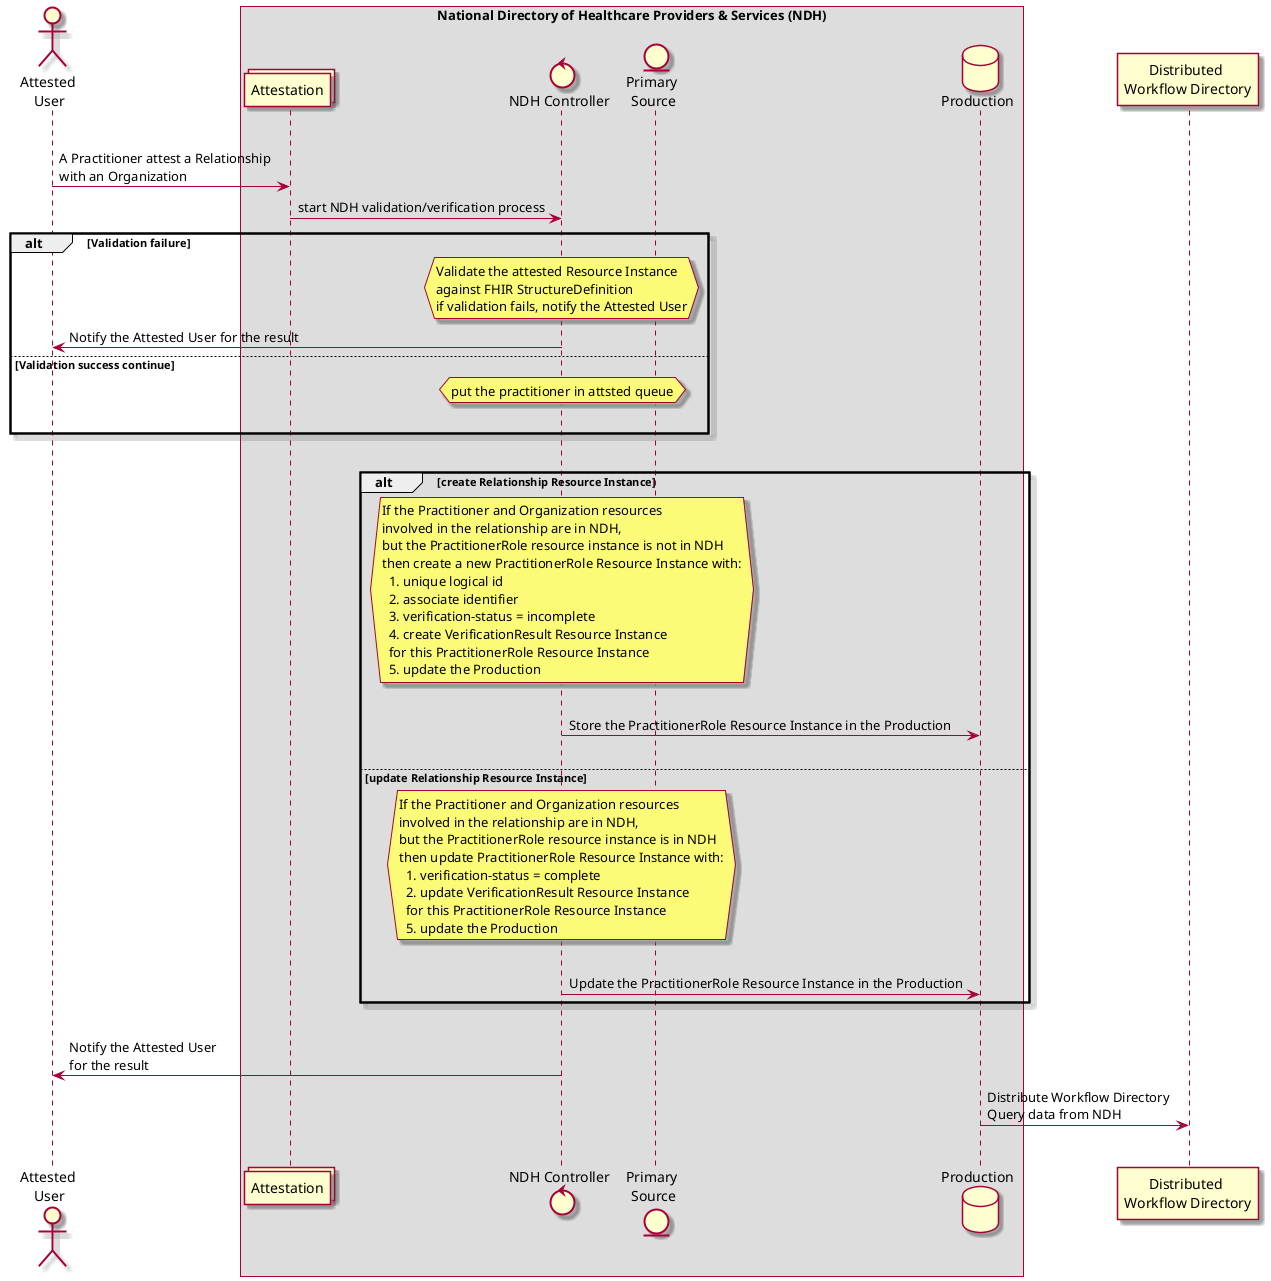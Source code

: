 @startuml

skin rose 
actor "Attested \nUser" as AU
box National Directory of Healthcare Providers & Services (NDH)
    collections "Attestation" as AQ
    control "NDH Controller" as NC
    entity "Primary \nSource" as PS
    database "Production" as P
end box
participant "Distributed \nWorkflow Directory" as DWD
|||
AU -> AQ : A Practitioner attest a Relationship \nwith an Organization
AQ -> NC : start NDH validation/verification process

alt Validation failure
hnote over NC
  Validate the attested Resource Instance
  against FHIR StructureDefinition
  if validation fails, notify the Attested User
end note
NC -> AU : Notify the Attested User for the result
else Validation success continue
hnote over NC 
    put the practitioner in attsted queue
end note
|||

end

|||
alt create Relationship Resource Instance
hnote over of NC
    If the Practitioner and Organization resources 
    involved in the relationship are in NDH, 
    but the PractitionerRole resource instance is not in NDH
    then create a new PractitionerRole Resource Instance with:
      1. unique logical id
      2. associate identifier
      3. verification-status = incomplete
      4. create VerificationResult Resource Instance 
      for this PractitionerRole Resource Instance
      5. update the Production
end note
|||
NC -> P : Store the PractitionerRole Resource Instance in the Production
|||
else update Relationship Resource Instance
hnote over of NC
    If the Practitioner and Organization resources 
    involved in the relationship are in NDH, 
    but the PractitionerRole resource instance is in NDH
    then update PractitionerRole Resource Instance with:
      1. verification-status = complete
      2. update VerificationResult Resource Instance 
      for this PractitionerRole Resource Instance
      5. update the Production
end note
|||
NC -> P : Update the PractitionerRole Resource Instance in the Production
end
|||

NC -> AU : Notify the Attested User \nfor the result

P -> DWD : Distribute Workflow Directory \nQuery data from NDH
|||

@enduml
